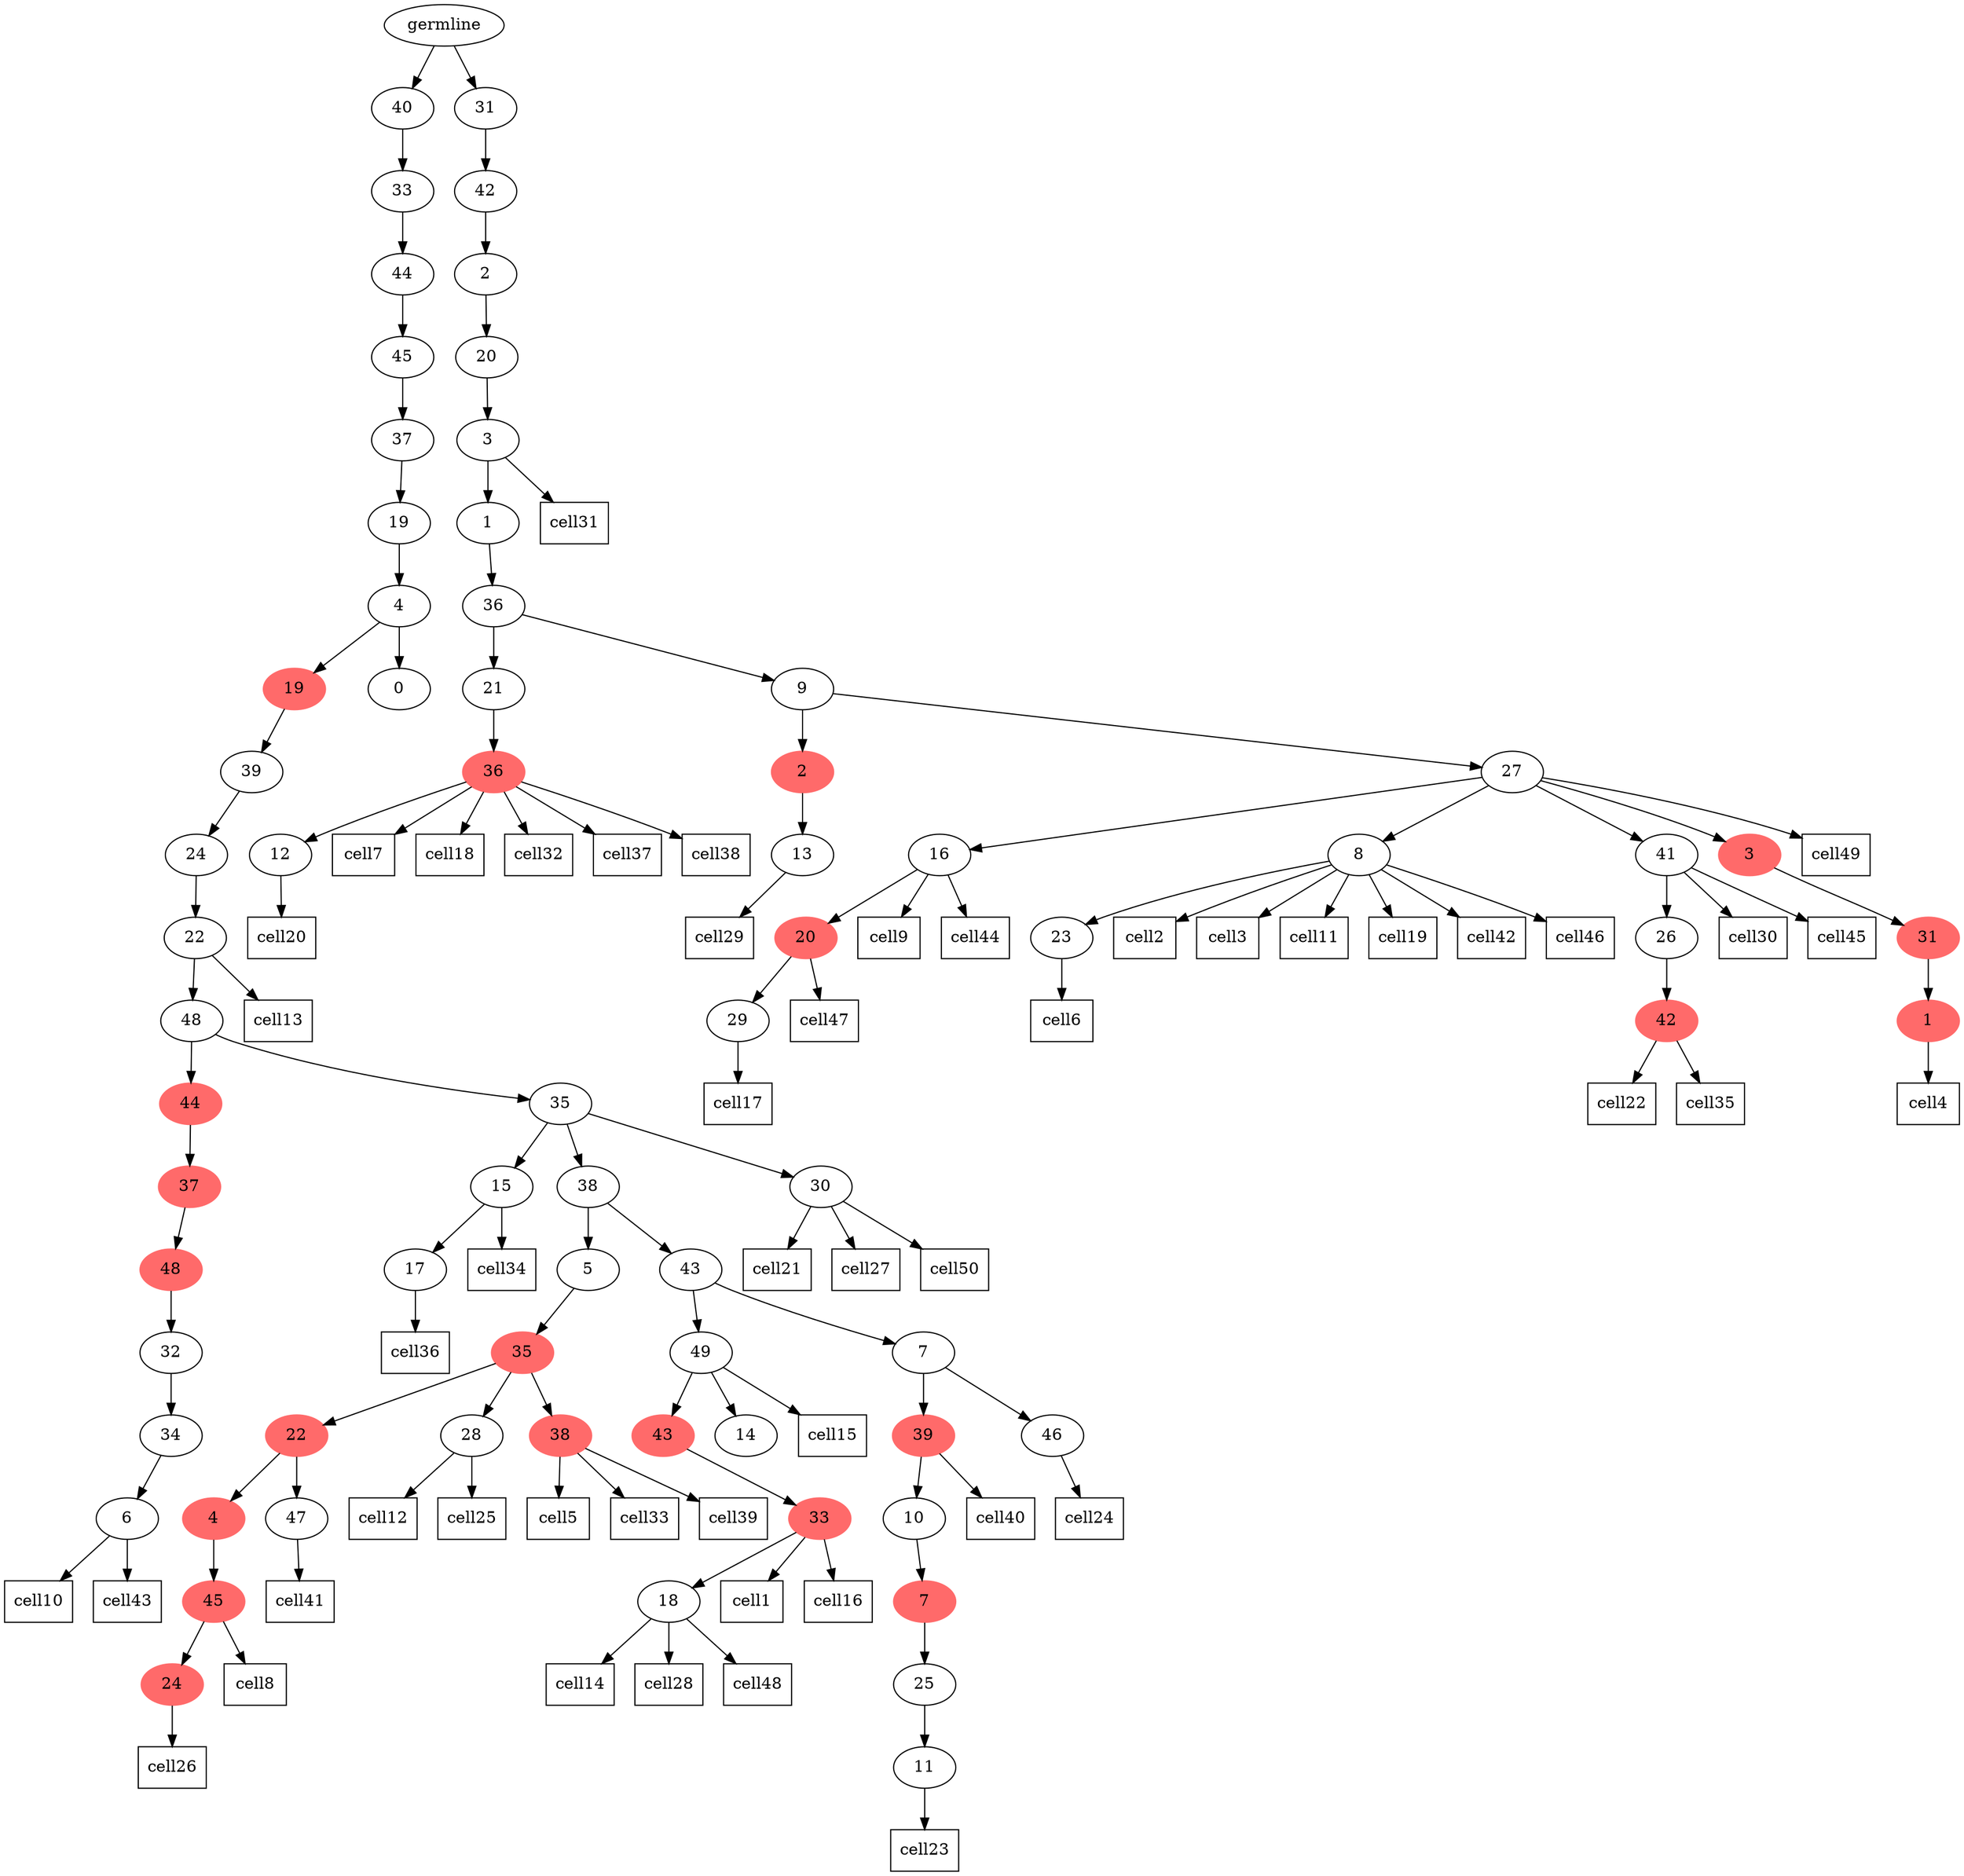 digraph g {
	"69" -> "70";
	"70" [label="6"];
	"68" -> "69";
	"69" [label="34"];
	"67" -> "68";
	"68" [label="32"];
	"66" -> "67";
	"67" [color=indianred1, style=filled, label="48"];
	"65" -> "66";
	"66" [color=indianred1, style=filled, label="37"];
	"63" -> "64";
	"64" [label="17"];
	"59" -> "60";
	"60" [color=indianred1, style=filled, label="24"];
	"58" -> "59";
	"59" [color=indianred1, style=filled, label="45"];
	"56" -> "57";
	"57" [label="47"];
	"56" -> "58";
	"58" [color=indianred1, style=filled, label="4"];
	"54" -> "55";
	"55" [label="28"];
	"54" -> "56";
	"56" [color=indianred1, style=filled, label="22"];
	"54" -> "61";
	"61" [color=indianred1, style=filled, label="38"];
	"53" -> "54";
	"54" [color=indianred1, style=filled, label="35"];
	"50" -> "51";
	"51" [label="18"];
	"49" -> "50";
	"50" [color=indianred1, style=filled, label="33"];
	"48" -> "49";
	"49" [color=indianred1, style=filled, label="43"];
	"48" -> "52";
	"52" [label="14"];
	"46" -> "47";
	"47" [label="11"];
	"45" -> "46";
	"46" [label="25"];
	"44" -> "45";
	"45" [color=indianred1, style=filled, label="7"];
	"43" -> "44";
	"44" [label="10"];
	"41" -> "42";
	"42" [label="46"];
	"41" -> "43";
	"43" [color=indianred1, style=filled, label="39"];
	"40" -> "41";
	"41" [label="7"];
	"40" -> "48";
	"48" [label="49"];
	"39" -> "40";
	"40" [label="43"];
	"39" -> "53";
	"53" [label="5"];
	"38" -> "39";
	"39" [label="38"];
	"38" -> "62";
	"62" [label="30"];
	"38" -> "63";
	"63" [label="15"];
	"37" -> "38";
	"38" [label="35"];
	"37" -> "65";
	"65" [color=indianred1, style=filled, label="44"];
	"36" -> "37";
	"37" [label="48"];
	"35" -> "36";
	"36" [label="22"];
	"34" -> "35";
	"35" [label="24"];
	"33" -> "34";
	"34" [label="39"];
	"32" -> "33";
	"33" [color=indianred1, style=filled, label="19"];
	"32" -> "71";
	"71" [label="0"];
	"31" -> "32";
	"32" [label="4"];
	"30" -> "31";
	"31" [label="19"];
	"29" -> "30";
	"30" [label="37"];
	"28" -> "29";
	"29" [label="45"];
	"27" -> "28";
	"28" [label="44"];
	"26" -> "27";
	"27" [label="33"];
	"24" -> "25";
	"25" [label="12"];
	"23" -> "24";
	"24" [color=indianred1, style=filled, label="36"];
	"21" -> "22";
	"22" [label="13"];
	"19" -> "20";
	"20" [label="29"];
	"18" -> "19";
	"19" [color=indianred1, style=filled, label="20"];
	"16" -> "17";
	"17" [label="23"];
	"14" -> "15";
	"15" [color=indianred1, style=filled, label="42"];
	"13" -> "14";
	"14" [label="26"];
	"11" -> "12";
	"12" [color=indianred1, style=filled, label="1"];
	"10" -> "11";
	"11" [color=indianred1, style=filled, label="31"];
	"9" -> "10";
	"10" [color=indianred1, style=filled, label="3"];
	"9" -> "13";
	"13" [label="41"];
	"9" -> "16";
	"16" [label="8"];
	"9" -> "18";
	"18" [label="16"];
	"8" -> "9";
	"9" [label="27"];
	"8" -> "21";
	"21" [color=indianred1, style=filled, label="2"];
	"7" -> "8";
	"8" [label="9"];
	"7" -> "23";
	"23" [label="21"];
	"6" -> "7";
	"7" [label="36"];
	"5" -> "6";
	"6" [label="1"];
	"4" -> "5";
	"5" [label="3"];
	"3" -> "4";
	"4" [label="20"];
	"2" -> "3";
	"3" [label="2"];
	"1" -> "2";
	"2" [label="42"];
	"0" -> "1";
	"1" [label="31"];
	"0" -> "26";
	"26" [label="40"];
	"0" [label="germline"];
	"50" -> cell1;
	cell1 [shape=box]
	"16" -> cell2;
	cell2 [shape=box]
	"16" -> cell3;
	cell3 [shape=box]
	"12" -> cell4;
	cell4 [shape=box]
	"61" -> cell5;
	cell5 [shape=box]
	"17" -> cell6;
	cell6 [shape=box]
	"24" -> cell7;
	cell7 [shape=box]
	"59" -> cell8;
	cell8 [shape=box]
	"18" -> cell9;
	cell9 [shape=box]
	"70" -> cell10;
	cell10 [shape=box]
	"16" -> cell11;
	cell11 [shape=box]
	"55" -> cell12;
	cell12 [shape=box]
	"36" -> cell13;
	cell13 [shape=box]
	"51" -> cell14;
	cell14 [shape=box]
	"48" -> cell15;
	cell15 [shape=box]
	"50" -> cell16;
	cell16 [shape=box]
	"20" -> cell17;
	cell17 [shape=box]
	"24" -> cell18;
	cell18 [shape=box]
	"16" -> cell19;
	cell19 [shape=box]
	"25" -> cell20;
	cell20 [shape=box]
	"62" -> cell21;
	cell21 [shape=box]
	"15" -> cell22;
	cell22 [shape=box]
	"47" -> cell23;
	cell23 [shape=box]
	"42" -> cell24;
	cell24 [shape=box]
	"55" -> cell25;
	cell25 [shape=box]
	"60" -> cell26;
	cell26 [shape=box]
	"62" -> cell27;
	cell27 [shape=box]
	"51" -> cell28;
	cell28 [shape=box]
	"22" -> cell29;
	cell29 [shape=box]
	"13" -> cell30;
	cell30 [shape=box]
	"5" -> cell31;
	cell31 [shape=box]
	"24" -> cell32;
	cell32 [shape=box]
	"61" -> cell33;
	cell33 [shape=box]
	"63" -> cell34;
	cell34 [shape=box]
	"15" -> cell35;
	cell35 [shape=box]
	"64" -> cell36;
	cell36 [shape=box]
	"24" -> cell37;
	cell37 [shape=box]
	"24" -> cell38;
	cell38 [shape=box]
	"61" -> cell39;
	cell39 [shape=box]
	"43" -> cell40;
	cell40 [shape=box]
	"57" -> cell41;
	cell41 [shape=box]
	"16" -> cell42;
	cell42 [shape=box]
	"70" -> cell43;
	cell43 [shape=box]
	"18" -> cell44;
	cell44 [shape=box]
	"13" -> cell45;
	cell45 [shape=box]
	"16" -> cell46;
	cell46 [shape=box]
	"19" -> cell47;
	cell47 [shape=box]
	"51" -> cell48;
	cell48 [shape=box]
	"9" -> cell49;
	cell49 [shape=box]
	"62" -> cell50;
	cell50 [shape=box]
}
